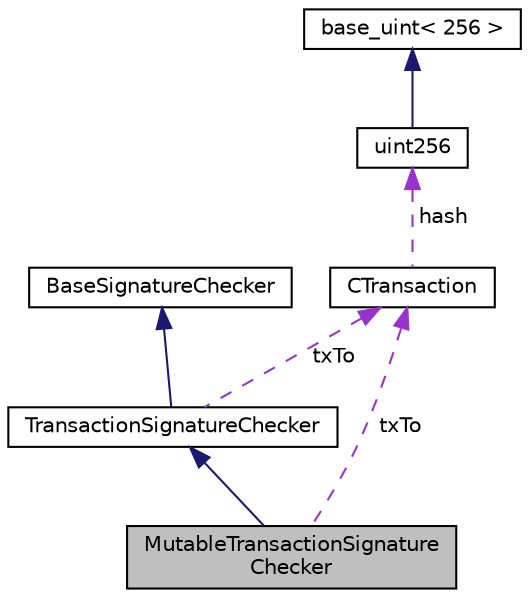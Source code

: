 digraph "MutableTransactionSignatureChecker"
{
  edge [fontname="Helvetica",fontsize="10",labelfontname="Helvetica",labelfontsize="10"];
  node [fontname="Helvetica",fontsize="10",shape=record];
  Node3 [label="MutableTransactionSignature\lChecker",height=0.2,width=0.4,color="black", fillcolor="grey75", style="filled", fontcolor="black"];
  Node4 -> Node3 [dir="back",color="midnightblue",fontsize="10",style="solid",fontname="Helvetica"];
  Node4 [label="TransactionSignatureChecker",height=0.2,width=0.4,color="black", fillcolor="white", style="filled",URL="$class_transaction_signature_checker.html"];
  Node5 -> Node4 [dir="back",color="midnightblue",fontsize="10",style="solid",fontname="Helvetica"];
  Node5 [label="BaseSignatureChecker",height=0.2,width=0.4,color="black", fillcolor="white", style="filled",URL="$class_base_signature_checker.html"];
  Node6 -> Node4 [dir="back",color="darkorchid3",fontsize="10",style="dashed",label=" txTo" ,fontname="Helvetica"];
  Node6 [label="CTransaction",height=0.2,width=0.4,color="black", fillcolor="white", style="filled",URL="$class_c_transaction.html",tooltip="The basic transaction that is broadcasted on the network and contained in blocks. ..."];
  Node7 -> Node6 [dir="back",color="darkorchid3",fontsize="10",style="dashed",label=" hash" ,fontname="Helvetica"];
  Node7 [label="uint256",height=0.2,width=0.4,color="black", fillcolor="white", style="filled",URL="$classuint256.html",tooltip="256-bit unsigned big integer. "];
  Node8 -> Node7 [dir="back",color="midnightblue",fontsize="10",style="solid",fontname="Helvetica"];
  Node8 [label="base_uint\< 256 \>",height=0.2,width=0.4,color="black", fillcolor="white", style="filled",URL="$classbase__uint.html"];
  Node6 -> Node3 [dir="back",color="darkorchid3",fontsize="10",style="dashed",label=" txTo" ,fontname="Helvetica"];
}
